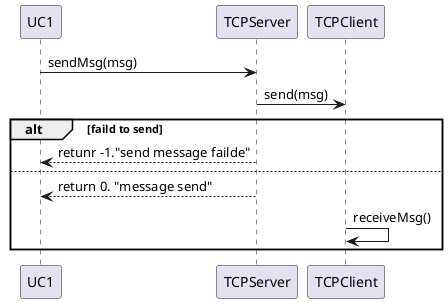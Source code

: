@startuml
participant UC1
participant TCPServer
participant TCPClient

UC1 -> TCPServer : sendMsg(msg)
TCPServer -> TCPClient : send(msg)
alt faild to send
    UC1 <-- TCPServer : retunr -1."send message failde"
else
    UC1 <-- TCPServer : return 0. "message send"
    TCPClient -> TCPClient : receiveMsg()
end
@enduml